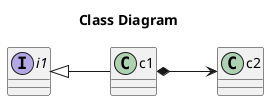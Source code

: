 ' --------------------------------------------------
' Function    : Class_Diagram2
' Author      : T. TANAKA
' Description : Class Diagramの基本要素
'                   is-a and has-a
' --------------------------------------------------

@startuml

title Class Diagram

left to right direction

' --------------------------------------------------
' Category Definition
' --------------------------------------------------
interface i1
class c1
class c2

' --------------------------------------------------
' Category Connection
' --------------------------------------------------
i1 <|-- c1
c1 *--> c2

@enduml
